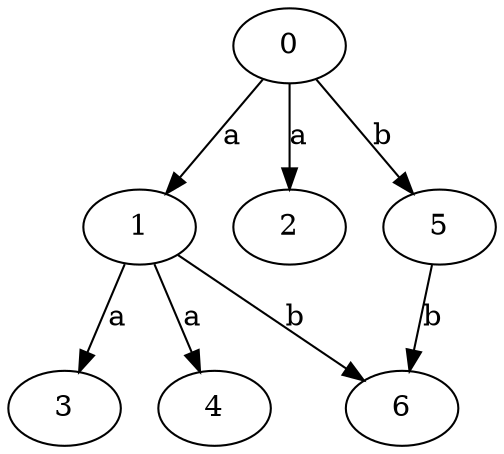 strict digraph  {
1;
2;
3;
4;
5;
6;
0;
1 -> 3  [label=a];
1 -> 4  [label=a];
1 -> 6  [label=b];
5 -> 6  [label=b];
0 -> 1  [label=a];
0 -> 2  [label=a];
0 -> 5  [label=b];
}
